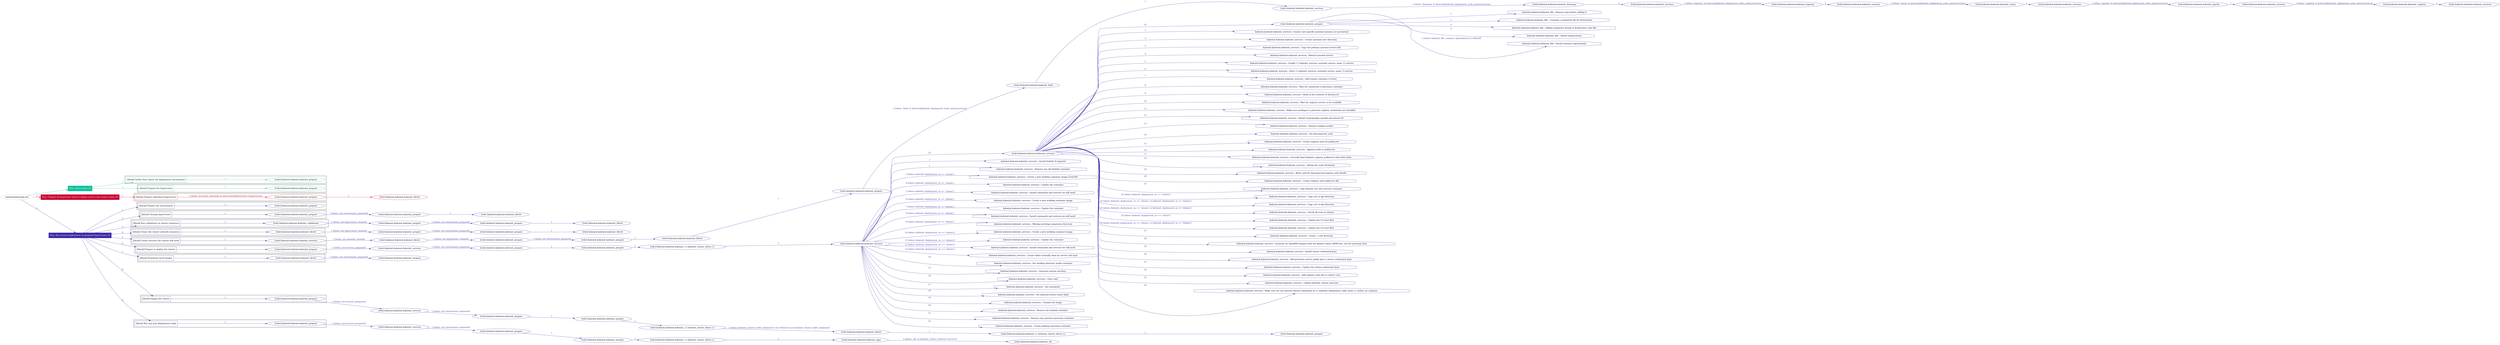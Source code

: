 digraph {
	graph [concentrate=true ordering=in rankdir=LR ratio=fill]
	edge [esep=5 sep=10]
	"kubeinit/playbook.yml" [id=root_node style=dotted]
	play_de72febd [label="Play: Initial setup (1)" color="#0ac29e" fontcolor="#ffffff" id=play_de72febd shape=box style=filled tooltip=localhost]
	"kubeinit/playbook.yml" -> play_de72febd [label="1 " color="#0ac29e" fontcolor="#0ac29e" id=edge_b450d0b8 labeltooltip="1 " tooltip="1 "]
	subgraph "kubeinit.kubeinit.kubeinit_prepare" {
		role_40687c49 [label="[role] kubeinit.kubeinit.kubeinit_prepare" color="#0ac29e" id=role_40687c49 tooltip="kubeinit.kubeinit.kubeinit_prepare"]
	}
	subgraph "kubeinit.kubeinit.kubeinit_prepare" {
		role_f8bbfce0 [label="[role] kubeinit.kubeinit.kubeinit_prepare" color="#0ac29e" id=role_f8bbfce0 tooltip="kubeinit.kubeinit.kubeinit_prepare"]
	}
	subgraph "Play: Initial setup (1)" {
		play_de72febd -> block_29f4b123 [label=1 color="#0ac29e" fontcolor="#0ac29e" id=edge_7d635a97 labeltooltip=1 tooltip=1]
		subgraph cluster_block_29f4b123 {
			block_29f4b123 [label="[block] Gather facts about the deployment environment" color="#0ac29e" id=block_29f4b123 labeltooltip="Gather facts about the deployment environment" shape=box tooltip="Gather facts about the deployment environment"]
			block_29f4b123 -> role_40687c49 [label="1 " color="#0ac29e" fontcolor="#0ac29e" id=edge_665cb45f labeltooltip="1 " tooltip="1 "]
		}
		play_de72febd -> block_020a8e58 [label=2 color="#0ac29e" fontcolor="#0ac29e" id=edge_533bcf4c labeltooltip=2 tooltip=2]
		subgraph cluster_block_020a8e58 {
			block_020a8e58 [label="[block] Prepare the hypervisors" color="#0ac29e" id=block_020a8e58 labeltooltip="Prepare the hypervisors" shape=box tooltip="Prepare the hypervisors"]
			block_020a8e58 -> role_f8bbfce0 [label="1 " color="#0ac29e" fontcolor="#0ac29e" id=edge_4afd2683 labeltooltip="1 " tooltip="1 "]
		}
	}
	play_7e2a3755 [label="Play: Prepare all hypervisor hosts to deploy service and cluster nodes (0)" color="#c90330" fontcolor="#ffffff" id=play_7e2a3755 shape=box style=filled tooltip="Play: Prepare all hypervisor hosts to deploy service and cluster nodes (0)"]
	"kubeinit/playbook.yml" -> play_7e2a3755 [label="2 " color="#c90330" fontcolor="#c90330" id=edge_70ec464f labeltooltip="2 " tooltip="2 "]
	subgraph "kubeinit.kubeinit.kubeinit_libvirt" {
		role_9fe472b7 [label="[role] kubeinit.kubeinit.kubeinit_libvirt" color="#c90330" id=role_9fe472b7 tooltip="kubeinit.kubeinit.kubeinit_libvirt"]
	}
	subgraph "kubeinit.kubeinit.kubeinit_prepare" {
		role_73016603 [label="[role] kubeinit.kubeinit.kubeinit_prepare" color="#c90330" id=role_73016603 tooltip="kubeinit.kubeinit.kubeinit_prepare"]
		role_73016603 -> role_9fe472b7 [label="1 " color="#c90330" fontcolor="#c90330" id=edge_b2f00b19 labeltooltip="1 " tooltip="1 "]
	}
	subgraph "Play: Prepare all hypervisor hosts to deploy service and cluster nodes (0)" {
		play_7e2a3755 -> block_457d5890 [label=1 color="#c90330" fontcolor="#c90330" id=edge_337c7b21 labeltooltip=1 tooltip=1]
		subgraph cluster_block_457d5890 {
			block_457d5890 [label="[block] Prepare individual hypervisors" color="#c90330" id=block_457d5890 labeltooltip="Prepare individual hypervisors" shape=box tooltip="Prepare individual hypervisors"]
			block_457d5890 -> role_73016603 [label="1 [when: inventory_hostname in hostvars['kubeinit-facts'].hypervisors]" color="#c90330" fontcolor="#c90330" id=edge_36a10360 labeltooltip="1 [when: inventory_hostname in hostvars['kubeinit-facts'].hypervisors]" tooltip="1 [when: inventory_hostname in hostvars['kubeinit-facts'].hypervisors]"]
		}
	}
	play_524d23fb [label="Play: Run cluster deployment on prepared hypervisors (1)" color="#4029a3" fontcolor="#ffffff" id=play_524d23fb shape=box style=filled tooltip=localhost]
	"kubeinit/playbook.yml" -> play_524d23fb [label="3 " color="#4029a3" fontcolor="#4029a3" id=edge_ccbe68a8 labeltooltip="3 " tooltip="3 "]
	subgraph "kubeinit.kubeinit.kubeinit_prepare" {
		role_d4109f0c [label="[role] kubeinit.kubeinit.kubeinit_prepare" color="#4029a3" id=role_d4109f0c tooltip="kubeinit.kubeinit.kubeinit_prepare"]
	}
	subgraph "kubeinit.kubeinit.kubeinit_libvirt" {
		role_6bec5458 [label="[role] kubeinit.kubeinit.kubeinit_libvirt" color="#4029a3" id=role_6bec5458 tooltip="kubeinit.kubeinit.kubeinit_libvirt"]
	}
	subgraph "kubeinit.kubeinit.kubeinit_prepare" {
		role_1b8e7c26 [label="[role] kubeinit.kubeinit.kubeinit_prepare" color="#4029a3" id=role_1b8e7c26 tooltip="kubeinit.kubeinit.kubeinit_prepare"]
		role_1b8e7c26 -> role_6bec5458 [label="1 " color="#4029a3" fontcolor="#4029a3" id=edge_b5096023 labeltooltip="1 " tooltip="1 "]
	}
	subgraph "kubeinit.kubeinit.kubeinit_prepare" {
		role_d1da0d25 [label="[role] kubeinit.kubeinit.kubeinit_prepare" color="#4029a3" id=role_d1da0d25 tooltip="kubeinit.kubeinit.kubeinit_prepare"]
		role_d1da0d25 -> role_1b8e7c26 [label="1 [when: not environment_prepared]" color="#4029a3" fontcolor="#4029a3" id=edge_d38ba89a labeltooltip="1 [when: not environment_prepared]" tooltip="1 [when: not environment_prepared]"]
	}
	subgraph "kubeinit.kubeinit.kubeinit_libvirt" {
		role_346ab189 [label="[role] kubeinit.kubeinit.kubeinit_libvirt" color="#4029a3" id=role_346ab189 tooltip="kubeinit.kubeinit.kubeinit_libvirt"]
	}
	subgraph "kubeinit.kubeinit.kubeinit_prepare" {
		role_8eb05e9c [label="[role] kubeinit.kubeinit.kubeinit_prepare" color="#4029a3" id=role_8eb05e9c tooltip="kubeinit.kubeinit.kubeinit_prepare"]
		role_8eb05e9c -> role_346ab189 [label="1 " color="#4029a3" fontcolor="#4029a3" id=edge_9d96aaeb labeltooltip="1 " tooltip="1 "]
	}
	subgraph "kubeinit.kubeinit.kubeinit_prepare" {
		role_bbc6e8c8 [label="[role] kubeinit.kubeinit.kubeinit_prepare" color="#4029a3" id=role_bbc6e8c8 tooltip="kubeinit.kubeinit.kubeinit_prepare"]
		role_bbc6e8c8 -> role_8eb05e9c [label="1 [when: not environment_prepared]" color="#4029a3" fontcolor="#4029a3" id=edge_b711084f labeltooltip="1 [when: not environment_prepared]" tooltip="1 [when: not environment_prepared]"]
	}
	subgraph "kubeinit.kubeinit.kubeinit_validations" {
		role_54417cd6 [label="[role] kubeinit.kubeinit.kubeinit_validations" color="#4029a3" id=role_54417cd6 tooltip="kubeinit.kubeinit.kubeinit_validations"]
		role_54417cd6 -> role_bbc6e8c8 [label="1 [when: not hypervisors_cleaned]" color="#4029a3" fontcolor="#4029a3" id=edge_2d0b3a18 labeltooltip="1 [when: not hypervisors_cleaned]" tooltip="1 [when: not hypervisors_cleaned]"]
	}
	subgraph "kubeinit.kubeinit.kubeinit_libvirt" {
		role_e3ecc148 [label="[role] kubeinit.kubeinit.kubeinit_libvirt" color="#4029a3" id=role_e3ecc148 tooltip="kubeinit.kubeinit.kubeinit_libvirt"]
	}
	subgraph "kubeinit.kubeinit.kubeinit_prepare" {
		role_1245ab0b [label="[role] kubeinit.kubeinit.kubeinit_prepare" color="#4029a3" id=role_1245ab0b tooltip="kubeinit.kubeinit.kubeinit_prepare"]
		role_1245ab0b -> role_e3ecc148 [label="1 " color="#4029a3" fontcolor="#4029a3" id=edge_3a790bd5 labeltooltip="1 " tooltip="1 "]
	}
	subgraph "kubeinit.kubeinit.kubeinit_prepare" {
		role_11ae4b13 [label="[role] kubeinit.kubeinit.kubeinit_prepare" color="#4029a3" id=role_11ae4b13 tooltip="kubeinit.kubeinit.kubeinit_prepare"]
		role_11ae4b13 -> role_1245ab0b [label="1 [when: not environment_prepared]" color="#4029a3" fontcolor="#4029a3" id=edge_be664a55 labeltooltip="1 [when: not environment_prepared]" tooltip="1 [when: not environment_prepared]"]
	}
	subgraph "kubeinit.kubeinit.kubeinit_libvirt" {
		role_2526f7fe [label="[role] kubeinit.kubeinit.kubeinit_libvirt" color="#4029a3" id=role_2526f7fe tooltip="kubeinit.kubeinit.kubeinit_libvirt"]
		role_2526f7fe -> role_11ae4b13 [label="1 [when: not hypervisors_cleaned]" color="#4029a3" fontcolor="#4029a3" id=edge_5cc2193a labeltooltip="1 [when: not hypervisors_cleaned]" tooltip="1 [when: not hypervisors_cleaned]"]
	}
	subgraph "kubeinit.kubeinit.kubeinit_services" {
		role_9693198c [label="[role] kubeinit.kubeinit.kubeinit_services" color="#4029a3" id=role_9693198c tooltip="kubeinit.kubeinit.kubeinit_services"]
	}
	subgraph "kubeinit.kubeinit.kubeinit_registry" {
		role_7ee14dbc [label="[role] kubeinit.kubeinit.kubeinit_registry" color="#4029a3" id=role_7ee14dbc tooltip="kubeinit.kubeinit.kubeinit_registry"]
		role_7ee14dbc -> role_9693198c [label="1 " color="#4029a3" fontcolor="#4029a3" id=edge_cbfd2c8d labeltooltip="1 " tooltip="1 "]
	}
	subgraph "kubeinit.kubeinit.kubeinit_services" {
		role_359e99d8 [label="[role] kubeinit.kubeinit.kubeinit_services" color="#4029a3" id=role_359e99d8 tooltip="kubeinit.kubeinit.kubeinit_services"]
		role_359e99d8 -> role_7ee14dbc [label="1 [when: 'registry' in hostvars[kubeinit_deployment_node_name].services]" color="#4029a3" fontcolor="#4029a3" id=edge_a7fbef09 labeltooltip="1 [when: 'registry' in hostvars[kubeinit_deployment_node_name].services]" tooltip="1 [when: 'registry' in hostvars[kubeinit_deployment_node_name].services]"]
	}
	subgraph "kubeinit.kubeinit.kubeinit_apache" {
		role_15c785d6 [label="[role] kubeinit.kubeinit.kubeinit_apache" color="#4029a3" id=role_15c785d6 tooltip="kubeinit.kubeinit.kubeinit_apache"]
		role_15c785d6 -> role_359e99d8 [label="1 " color="#4029a3" fontcolor="#4029a3" id=edge_88de5721 labeltooltip="1 " tooltip="1 "]
	}
	subgraph "kubeinit.kubeinit.kubeinit_services" {
		role_9c94c98e [label="[role] kubeinit.kubeinit.kubeinit_services" color="#4029a3" id=role_9c94c98e tooltip="kubeinit.kubeinit.kubeinit_services"]
		role_9c94c98e -> role_15c785d6 [label="1 [when: 'apache' in hostvars[kubeinit_deployment_node_name].services]" color="#4029a3" fontcolor="#4029a3" id=edge_0433d40e labeltooltip="1 [when: 'apache' in hostvars[kubeinit_deployment_node_name].services]" tooltip="1 [when: 'apache' in hostvars[kubeinit_deployment_node_name].services]"]
	}
	subgraph "kubeinit.kubeinit.kubeinit_nexus" {
		role_51ba1c46 [label="[role] kubeinit.kubeinit.kubeinit_nexus" color="#4029a3" id=role_51ba1c46 tooltip="kubeinit.kubeinit.kubeinit_nexus"]
		role_51ba1c46 -> role_9c94c98e [label="1 " color="#4029a3" fontcolor="#4029a3" id=edge_b8b98e26 labeltooltip="1 " tooltip="1 "]
	}
	subgraph "kubeinit.kubeinit.kubeinit_services" {
		role_436d4dde [label="[role] kubeinit.kubeinit.kubeinit_services" color="#4029a3" id=role_436d4dde tooltip="kubeinit.kubeinit.kubeinit_services"]
		role_436d4dde -> role_51ba1c46 [label="1 [when: 'nexus' in hostvars[kubeinit_deployment_node_name].services]" color="#4029a3" fontcolor="#4029a3" id=edge_667f1876 labeltooltip="1 [when: 'nexus' in hostvars[kubeinit_deployment_node_name].services]" tooltip="1 [when: 'nexus' in hostvars[kubeinit_deployment_node_name].services]"]
	}
	subgraph "kubeinit.kubeinit.kubeinit_haproxy" {
		role_1ef5feb4 [label="[role] kubeinit.kubeinit.kubeinit_haproxy" color="#4029a3" id=role_1ef5feb4 tooltip="kubeinit.kubeinit.kubeinit_haproxy"]
		role_1ef5feb4 -> role_436d4dde [label="1 " color="#4029a3" fontcolor="#4029a3" id=edge_10a1f8b6 labeltooltip="1 " tooltip="1 "]
	}
	subgraph "kubeinit.kubeinit.kubeinit_services" {
		role_24f13d02 [label="[role] kubeinit.kubeinit.kubeinit_services" color="#4029a3" id=role_24f13d02 tooltip="kubeinit.kubeinit.kubeinit_services"]
		role_24f13d02 -> role_1ef5feb4 [label="1 [when: 'haproxy' in hostvars[kubeinit_deployment_node_name].services]" color="#4029a3" fontcolor="#4029a3" id=edge_fdd6f3a9 labeltooltip="1 [when: 'haproxy' in hostvars[kubeinit_deployment_node_name].services]" tooltip="1 [when: 'haproxy' in hostvars[kubeinit_deployment_node_name].services]"]
	}
	subgraph "kubeinit.kubeinit.kubeinit_dnsmasq" {
		role_185cd8dd [label="[role] kubeinit.kubeinit.kubeinit_dnsmasq" color="#4029a3" id=role_185cd8dd tooltip="kubeinit.kubeinit.kubeinit_dnsmasq"]
		role_185cd8dd -> role_24f13d02 [label="1 " color="#4029a3" fontcolor="#4029a3" id=edge_2fe04206 labeltooltip="1 " tooltip="1 "]
	}
	subgraph "kubeinit.kubeinit.kubeinit_services" {
		role_dfa9bae0 [label="[role] kubeinit.kubeinit.kubeinit_services" color="#4029a3" id=role_dfa9bae0 tooltip="kubeinit.kubeinit.kubeinit_services"]
		role_dfa9bae0 -> role_185cd8dd [label="1 [when: 'dnsmasq' in hostvars[kubeinit_deployment_node_name].services]" color="#4029a3" fontcolor="#4029a3" id=edge_7a432f20 labeltooltip="1 [when: 'dnsmasq' in hostvars[kubeinit_deployment_node_name].services]" tooltip="1 [when: 'dnsmasq' in hostvars[kubeinit_deployment_node_name].services]"]
	}
	subgraph "kubeinit.kubeinit.kubeinit_bind" {
		role_b778bad2 [label="[role] kubeinit.kubeinit.kubeinit_bind" color="#4029a3" id=role_b778bad2 tooltip="kubeinit.kubeinit.kubeinit_bind"]
		role_b778bad2 -> role_dfa9bae0 [label="1 " color="#4029a3" fontcolor="#4029a3" id=edge_eecd0a34 labeltooltip="1 " tooltip="1 "]
	}
	subgraph "kubeinit.kubeinit.kubeinit_prepare" {
		role_bacca374 [label="[role] kubeinit.kubeinit.kubeinit_prepare" color="#4029a3" id=role_bacca374 tooltip="kubeinit.kubeinit.kubeinit_prepare"]
		role_bacca374 -> role_b778bad2 [label="1 [when: 'bind' in hostvars[kubeinit_deployment_node_name].services]" color="#4029a3" fontcolor="#4029a3" id=edge_1d18af43 labeltooltip="1 [when: 'bind' in hostvars[kubeinit_deployment_node_name].services]" tooltip="1 [when: 'bind' in hostvars[kubeinit_deployment_node_name].services]"]
	}
	subgraph "kubeinit.kubeinit.kubeinit_libvirt" {
		role_c3f033fc [label="[role] kubeinit.kubeinit.kubeinit_libvirt" color="#4029a3" id=role_c3f033fc tooltip="kubeinit.kubeinit.kubeinit_libvirt"]
		role_c3f033fc -> role_bacca374 [label="1 " color="#4029a3" fontcolor="#4029a3" id=edge_5e7c4006 labeltooltip="1 " tooltip="1 "]
	}
	subgraph "kubeinit.kubeinit.kubeinit_prepare" {
		role_526b8f6c [label="[role] kubeinit.kubeinit.kubeinit_prepare" color="#4029a3" id=role_526b8f6c tooltip="kubeinit.kubeinit.kubeinit_prepare"]
		role_526b8f6c -> role_c3f033fc [label="1 " color="#4029a3" fontcolor="#4029a3" id=edge_f08d27bb labeltooltip="1 " tooltip="1 "]
	}
	subgraph "kubeinit.kubeinit.kubeinit_prepare" {
		role_ded7b700 [label="[role] kubeinit.kubeinit.kubeinit_prepare" color="#4029a3" id=role_ded7b700 tooltip="kubeinit.kubeinit.kubeinit_prepare"]
		role_ded7b700 -> role_526b8f6c [label="1 [when: not environment_prepared]" color="#4029a3" fontcolor="#4029a3" id=edge_21553d02 labeltooltip="1 [when: not environment_prepared]" tooltip="1 [when: not environment_prepared]"]
	}
	subgraph "kubeinit.kubeinit.kubeinit_libvirt" {
		role_4a131cdc [label="[role] kubeinit.kubeinit.kubeinit_libvirt" color="#4029a3" id=role_4a131cdc tooltip="kubeinit.kubeinit.kubeinit_libvirt"]
		role_4a131cdc -> role_ded7b700 [label="1 [when: not hypervisors_cleaned]" color="#4029a3" fontcolor="#4029a3" id=edge_8650b892 labeltooltip="1 [when: not hypervisors_cleaned]" tooltip="1 [when: not hypervisors_cleaned]"]
	}
	subgraph "kubeinit.kubeinit.kubeinit_services" {
		role_84b37184 [label="[role] kubeinit.kubeinit.kubeinit_services" color="#4029a3" id=role_84b37184 tooltip="kubeinit.kubeinit.kubeinit_services"]
		role_84b37184 -> role_4a131cdc [label="1 [when: not network_created]" color="#4029a3" fontcolor="#4029a3" id=edge_559f0e0b labeltooltip="1 [when: not network_created]" tooltip="1 [when: not network_created]"]
	}
	subgraph "kubeinit.kubeinit.kubeinit_prepare" {
		role_17392a69 [label="[role] kubeinit.kubeinit.kubeinit_prepare" color="#4029a3" id=role_17392a69 tooltip="kubeinit.kubeinit.kubeinit_prepare"]
		task_aeb474bb [label="kubeinit.kubeinit.kubeinit_k8s : Remove repo before adding it" color="#4029a3" id=task_aeb474bb shape=octagon tooltip="kubeinit.kubeinit.kubeinit_k8s : Remove repo before adding it"]
		role_17392a69 -> task_aeb474bb [label="1 " color="#4029a3" fontcolor="#4029a3" id=edge_5b27d289 labeltooltip="1 " tooltip="1 "]
		task_2f0a7588 [label="kubeinit.kubeinit.kubeinit_k8s : Creating a repository file for Kubernetes" color="#4029a3" id=task_2f0a7588 shape=octagon tooltip="kubeinit.kubeinit.kubeinit_k8s : Creating a repository file for Kubernetes"]
		role_17392a69 -> task_2f0a7588 [label="2 " color="#4029a3" fontcolor="#4029a3" id=edge_fd052c8e labeltooltip="2 " tooltip="2 "]
		task_7f324950 [label="kubeinit.kubeinit.kubeinit_k8s : Adding repository details in Kubernetes repo file." color="#4029a3" id=task_7f324950 shape=octagon tooltip="kubeinit.kubeinit.kubeinit_k8s : Adding repository details in Kubernetes repo file."]
		role_17392a69 -> task_7f324950 [label="3 " color="#4029a3" fontcolor="#4029a3" id=edge_a144c5f2 labeltooltip="3 " tooltip="3 "]
		task_9f2d7dfd [label="kubeinit.kubeinit.kubeinit_k8s : Install requirements" color="#4029a3" id=task_9f2d7dfd shape=octagon tooltip="kubeinit.kubeinit.kubeinit_k8s : Install requirements"]
		role_17392a69 -> task_9f2d7dfd [label="4 " color="#4029a3" fontcolor="#4029a3" id=edge_bdbdbd9e labeltooltip="4 " tooltip="4 "]
		task_0783b291 [label="kubeinit.kubeinit.kubeinit_k8s : Install common requirements" color="#4029a3" id=task_0783b291 shape=octagon tooltip="kubeinit.kubeinit.kubeinit_k8s : Install common requirements"]
		role_17392a69 -> task_0783b291 [label="5 [when: kubeinit_k8s_common_dependencies is defined]" color="#4029a3" fontcolor="#4029a3" id=edge_25908119 labeltooltip="5 [when: kubeinit_k8s_common_dependencies is defined]" tooltip="5 [when: kubeinit_k8s_common_dependencies is defined]"]
	}
	subgraph "kubeinit.kubeinit.kubeinit_services" {
		role_1122d5da [label="[role] kubeinit.kubeinit.kubeinit_services" color="#4029a3" id=role_1122d5da tooltip="kubeinit.kubeinit.kubeinit_services"]
		task_4cd24c81 [label="kubeinit.kubeinit.kubeinit_services : Ensure user specific systemd instance are persistent" color="#4029a3" id=task_4cd24c81 shape=octagon tooltip="kubeinit.kubeinit.kubeinit_services : Ensure user specific systemd instance are persistent"]
		role_1122d5da -> task_4cd24c81 [label="1 " color="#4029a3" fontcolor="#4029a3" id=edge_fae1c086 labeltooltip="1 " tooltip="1 "]
		task_b7b1f9c7 [label="kubeinit.kubeinit.kubeinit_services : Create systemd user directory" color="#4029a3" id=task_b7b1f9c7 shape=octagon tooltip="kubeinit.kubeinit.kubeinit_services : Create systemd user directory"]
		role_1122d5da -> task_b7b1f9c7 [label="2 " color="#4029a3" fontcolor="#4029a3" id=edge_874ebc21 labeltooltip="2 " tooltip="2 "]
		task_1d9dfbd0 [label="kubeinit.kubeinit.kubeinit_services : Copy the podman systemd service file" color="#4029a3" id=task_1d9dfbd0 shape=octagon tooltip="kubeinit.kubeinit.kubeinit_services : Copy the podman systemd service file"]
		role_1122d5da -> task_1d9dfbd0 [label="3 " color="#4029a3" fontcolor="#4029a3" id=edge_15c9e469 labeltooltip="3 " tooltip="3 "]
		task_d8ab2d28 [label="kubeinit.kubeinit.kubeinit_services : Reload systemd service" color="#4029a3" id=task_d8ab2d28 shape=octagon tooltip="kubeinit.kubeinit.kubeinit_services : Reload systemd service"]
		role_1122d5da -> task_d8ab2d28 [label="4 " color="#4029a3" fontcolor="#4029a3" id=edge_0a4e0e5b labeltooltip="4 " tooltip="4 "]
		task_30857597 [label="kubeinit.kubeinit.kubeinit_services : Enable {{ kubeinit_services_systemd_service_name }}.service" color="#4029a3" id=task_30857597 shape=octagon tooltip="kubeinit.kubeinit.kubeinit_services : Enable {{ kubeinit_services_systemd_service_name }}.service"]
		role_1122d5da -> task_30857597 [label="5 " color="#4029a3" fontcolor="#4029a3" id=edge_cb3654a9 labeltooltip="5 " tooltip="5 "]
		task_9263583d [label="kubeinit.kubeinit.kubeinit_services : Start {{ kubeinit_services_systemd_service_name }}.service" color="#4029a3" id=task_9263583d shape=octagon tooltip="kubeinit.kubeinit.kubeinit_services : Start {{ kubeinit_services_systemd_service_name }}.service"]
		role_1122d5da -> task_9263583d [label="6 " color="#4029a3" fontcolor="#4029a3" id=edge_9bef2b10 labeltooltip="6 " tooltip="6 "]
		task_344a4776 [label="kubeinit.kubeinit.kubeinit_services : Add remote container to hosts" color="#4029a3" id=task_344a4776 shape=octagon tooltip="kubeinit.kubeinit.kubeinit_services : Add remote container to hosts"]
		role_1122d5da -> task_344a4776 [label="7 " color="#4029a3" fontcolor="#4029a3" id=edge_3a67e8aa labeltooltip="7 " tooltip="7 "]
		task_4cb238cf [label="kubeinit.kubeinit.kubeinit_services : Wait for connection to provision container" color="#4029a3" id=task_4cb238cf shape=octagon tooltip="kubeinit.kubeinit.kubeinit_services : Wait for connection to provision container"]
		role_1122d5da -> task_4cb238cf [label="8 " color="#4029a3" fontcolor="#4029a3" id=edge_ac38ea7c labeltooltip="8 " tooltip="8 "]
		task_ce193697 [label="kubeinit.kubeinit.kubeinit_services : Read in the contents of domain.crt" color="#4029a3" id=task_ce193697 shape=octagon tooltip="kubeinit.kubeinit.kubeinit_services : Read in the contents of domain.crt"]
		role_1122d5da -> task_ce193697 [label="9 " color="#4029a3" fontcolor="#4029a3" id=edge_f8cdf936 labeltooltip="9 " tooltip="9 "]
		task_ae61b1f7 [label="kubeinit.kubeinit.kubeinit_services : Wait for registry service to be available" color="#4029a3" id=task_ae61b1f7 shape=octagon tooltip="kubeinit.kubeinit.kubeinit_services : Wait for registry service to be available"]
		role_1122d5da -> task_ae61b1f7 [label="10 " color="#4029a3" fontcolor="#4029a3" id=edge_00fb0256 labeltooltip="10 " tooltip="10 "]
		task_12b71c56 [label="kubeinit.kubeinit.kubeinit_services : Make sure packages to generate registry credentials are installed" color="#4029a3" id=task_12b71c56 shape=octagon tooltip="kubeinit.kubeinit.kubeinit_services : Make sure packages to generate registry credentials are installed"]
		role_1122d5da -> task_12b71c56 [label="11 " color="#4029a3" fontcolor="#4029a3" id=edge_7094000b labeltooltip="11 " tooltip="11 "]
		task_6b732c92 [label="kubeinit.kubeinit.kubeinit_services : Install cryptography, passlib and nexus3-cli" color="#4029a3" id=task_6b732c92 shape=octagon tooltip="kubeinit.kubeinit.kubeinit_services : Install cryptography, passlib and nexus3-cli"]
		role_1122d5da -> task_6b732c92 [label="12 " color="#4029a3" fontcolor="#4029a3" id=edge_85d1fa61 labeltooltip="12 " tooltip="12 "]
		task_689ca1d9 [label="kubeinit.kubeinit.kubeinit_services : Remove nologin marker" color="#4029a3" id=task_689ca1d9 shape=octagon tooltip="kubeinit.kubeinit.kubeinit_services : Remove nologin marker"]
		role_1122d5da -> task_689ca1d9 [label="13 " color="#4029a3" fontcolor="#4029a3" id=edge_9d7d4167 labeltooltip="13 " tooltip="13 "]
		task_c96ab3d0 [label="kubeinit.kubeinit.kubeinit_services : Set disconnected_auth" color="#4029a3" id=task_c96ab3d0 shape=octagon tooltip="kubeinit.kubeinit.kubeinit_services : Set disconnected_auth"]
		role_1122d5da -> task_c96ab3d0 [label="14 " color="#4029a3" fontcolor="#4029a3" id=edge_0e641a46 labeltooltip="14 " tooltip="14 "]
		task_29c72fd8 [label="kubeinit.kubeinit.kubeinit_services : Create registry auth for pullsecret" color="#4029a3" id=task_29c72fd8 shape=octagon tooltip="kubeinit.kubeinit.kubeinit_services : Create registry auth for pullsecret"]
		role_1122d5da -> task_29c72fd8 [label="15 " color="#4029a3" fontcolor="#4029a3" id=edge_16ba8de6 labeltooltip="15 " tooltip="15 "]
		task_a1a827a9 [label="kubeinit.kubeinit.kubeinit_services : Append auths to pullsecret" color="#4029a3" id=task_a1a827a9 shape=octagon tooltip="kubeinit.kubeinit.kubeinit_services : Append auths to pullsecret"]
		role_1122d5da -> task_a1a827a9 [label="16 " color="#4029a3" fontcolor="#4029a3" id=edge_6edeba9d labeltooltip="16 " tooltip="16 "]
		task_3930af84 [label="kubeinit.kubeinit.kubeinit_services : Override final kubeinit_registry_pullsecret with both auths" color="#4029a3" id=task_3930af84 shape=octagon tooltip="kubeinit.kubeinit.kubeinit_services : Override final kubeinit_registry_pullsecret with both auths"]
		role_1122d5da -> task_3930af84 [label="17 " color="#4029a3" fontcolor="#4029a3" id=edge_f19d61ea labeltooltip="17 " tooltip="17 "]
		task_65fe168c [label="kubeinit.kubeinit.kubeinit_services : Debug the creds dictionary" color="#4029a3" id=task_65fe168c shape=octagon tooltip="kubeinit.kubeinit.kubeinit_services : Debug the creds dictionary"]
		role_1122d5da -> task_65fe168c [label="18 " color="#4029a3" fontcolor="#4029a3" id=edge_63b3aaf4 labeltooltip="18 " tooltip="18 "]
		task_11120ab8 [label="kubeinit.kubeinit.kubeinit_services : Write auth for disconnected registry auth details" color="#4029a3" id=task_11120ab8 shape=octagon tooltip="kubeinit.kubeinit.kubeinit_services : Write auth for disconnected registry auth details"]
		role_1122d5da -> task_11120ab8 [label="19 " color="#4029a3" fontcolor="#4029a3" id=edge_1ea8212c labeltooltip="19 " tooltip="19 "]
		task_f69f0c5e [label="kubeinit.kubeinit.kubeinit_services : Create registry auth pullsecret file" color="#4029a3" id=task_f69f0c5e shape=octagon tooltip="kubeinit.kubeinit.kubeinit_services : Create registry auth pullsecret file"]
		role_1122d5da -> task_f69f0c5e [label="20 " color="#4029a3" fontcolor="#4029a3" id=edge_24509628 labeltooltip="20 " tooltip="20 "]
		task_c51f42e8 [label="kubeinit.kubeinit.kubeinit_services : Copy domain cert into services container" color="#4029a3" id=task_c51f42e8 shape=octagon tooltip="kubeinit.kubeinit.kubeinit_services : Copy domain cert into services container"]
		role_1122d5da -> task_c51f42e8 [label="21 " color="#4029a3" fontcolor="#4029a3" id=edge_7a9ad0c8 labeltooltip="21 " tooltip="21 "]
		task_a1a15af5 [label="kubeinit.kubeinit.kubeinit_services : Copy cert to pki directory" color="#4029a3" id=task_a1a15af5 shape=octagon tooltip="kubeinit.kubeinit.kubeinit_services : Copy cert to pki directory"]
		role_1122d5da -> task_a1a15af5 [label="22 [when: kubeinit_deployment_os == 'centos']" color="#4029a3" fontcolor="#4029a3" id=edge_f7104a4a labeltooltip="22 [when: kubeinit_deployment_os == 'centos']" tooltip="22 [when: kubeinit_deployment_os == 'centos']"]
		task_7fdae719 [label="kubeinit.kubeinit.kubeinit_services : Copy cert to pki directory" color="#4029a3" id=task_7fdae719 shape=octagon tooltip="kubeinit.kubeinit.kubeinit_services : Copy cert to pki directory"]
		role_1122d5da -> task_7fdae719 [label="23 [when: kubeinit_deployment_os == 'ubuntu' or kubeinit_deployment_os == 'debian']" color="#4029a3" fontcolor="#4029a3" id=edge_a56108fb labeltooltip="23 [when: kubeinit_deployment_os == 'ubuntu' or kubeinit_deployment_os == 'debian']" tooltip="23 [when: kubeinit_deployment_os == 'ubuntu' or kubeinit_deployment_os == 'debian']"]
		task_beb793eb [label="kubeinit.kubeinit.kubeinit_services : Install all certs in ubuntu" color="#4029a3" id=task_beb793eb shape=octagon tooltip="kubeinit.kubeinit.kubeinit_services : Install all certs in ubuntu"]
		role_1122d5da -> task_beb793eb [label="24 [when: kubeinit_deployment_os == 'ubuntu' or kubeinit_deployment_os == 'debian']" color="#4029a3" fontcolor="#4029a3" id=edge_bc27c53e labeltooltip="24 [when: kubeinit_deployment_os == 'ubuntu' or kubeinit_deployment_os == 'debian']" tooltip="24 [when: kubeinit_deployment_os == 'ubuntu' or kubeinit_deployment_os == 'debian']"]
		task_c447f411 [label="kubeinit.kubeinit.kubeinit_services : Update the CA trust files" color="#4029a3" id=task_c447f411 shape=octagon tooltip="kubeinit.kubeinit.kubeinit_services : Update the CA trust files"]
		role_1122d5da -> task_c447f411 [label="25 [when: kubeinit_deployment_os == 'centos']" color="#4029a3" fontcolor="#4029a3" id=edge_4109b548 labeltooltip="25 [when: kubeinit_deployment_os == 'centos']" tooltip="25 [when: kubeinit_deployment_os == 'centos']"]
		task_26b02c8b [label="kubeinit.kubeinit.kubeinit_services : Update the CA trust files" color="#4029a3" id=task_26b02c8b shape=octagon tooltip="kubeinit.kubeinit.kubeinit_services : Update the CA trust files"]
		role_1122d5da -> task_26b02c8b [label="26 [when: kubeinit_deployment_os == 'ubuntu' or kubeinit_deployment_os == 'debian']" color="#4029a3" fontcolor="#4029a3" id=edge_18a9d0eb labeltooltip="26 [when: kubeinit_deployment_os == 'ubuntu' or kubeinit_deployment_os == 'debian']" tooltip="26 [when: kubeinit_deployment_os == 'ubuntu' or kubeinit_deployment_os == 'debian']"]
		task_5983499f [label="kubeinit.kubeinit.kubeinit_services : Create ~/.ssh directory" color="#4029a3" id=task_5983499f shape=octagon tooltip="kubeinit.kubeinit.kubeinit_services : Create ~/.ssh directory"]
		role_1122d5da -> task_5983499f [label="27 " color="#4029a3" fontcolor="#4029a3" id=edge_4278c037 labeltooltip="27 " tooltip="27 "]
		task_109dbc42 [label="kubeinit.kubeinit.kubeinit_services : Generate an OpenSSH keypair with the default values (4096 bits, rsa) for provision host" color="#4029a3" id=task_109dbc42 shape=octagon tooltip="kubeinit.kubeinit.kubeinit_services : Generate an OpenSSH keypair with the default values (4096 bits, rsa) for provision host"]
		role_1122d5da -> task_109dbc42 [label="28 " color="#4029a3" fontcolor="#4029a3" id=edge_4c3c4249 labeltooltip="28 " tooltip="28 "]
		task_802b1c61 [label="kubeinit.kubeinit.kubeinit_services : Install cluster authorized keys" color="#4029a3" id=task_802b1c61 shape=octagon tooltip="kubeinit.kubeinit.kubeinit_services : Install cluster authorized keys"]
		role_1122d5da -> task_802b1c61 [label="29 " color="#4029a3" fontcolor="#4029a3" id=edge_89687d9d labeltooltip="29 " tooltip="29 "]
		task_b842bb50 [label="kubeinit.kubeinit.kubeinit_services : Add provision service public key to cluster authorized_keys" color="#4029a3" id=task_b842bb50 shape=octagon tooltip="kubeinit.kubeinit.kubeinit_services : Add provision service public key to cluster authorized_keys"]
		role_1122d5da -> task_b842bb50 [label="30 " color="#4029a3" fontcolor="#4029a3" id=edge_5d591216 labeltooltip="30 " tooltip="30 "]
		task_f5d5fe90 [label="kubeinit.kubeinit.kubeinit_services : Update the cluster authorized_keys" color="#4029a3" id=task_f5d5fe90 shape=octagon tooltip="kubeinit.kubeinit.kubeinit_services : Update the cluster authorized_keys"]
		role_1122d5da -> task_f5d5fe90 [label="31 " color="#4029a3" fontcolor="#4029a3" id=edge_3393f202 labeltooltip="31 " tooltip="31 "]
		task_4c3f22bf [label="kubeinit.kubeinit.kubeinit_services : Add registry auth info to cluster vars" color="#4029a3" id=task_4c3f22bf shape=octagon tooltip="kubeinit.kubeinit.kubeinit_services : Add registry auth info to cluster vars"]
		role_1122d5da -> task_4c3f22bf [label="32 " color="#4029a3" fontcolor="#4029a3" id=edge_0825a76f labeltooltip="32 " tooltip="32 "]
		task_15d4880e [label="kubeinit.kubeinit.kubeinit_services : Update kubeinit_cluster_hostvars" color="#4029a3" id=task_15d4880e shape=octagon tooltip="kubeinit.kubeinit.kubeinit_services : Update kubeinit_cluster_hostvars"]
		role_1122d5da -> task_15d4880e [label="33 " color="#4029a3" fontcolor="#4029a3" id=edge_fef9cd79 labeltooltip="33 " tooltip="33 "]
		task_1e518159 [label="kubeinit.kubeinit.kubeinit_services : Make sure we can execute remote commands on {{ kubeinit_deployment_node_name }} before we continue" color="#4029a3" id=task_1e518159 shape=octagon tooltip="kubeinit.kubeinit.kubeinit_services : Make sure we can execute remote commands on {{ kubeinit_deployment_node_name }} before we continue"]
		role_1122d5da -> task_1e518159 [label="34 " color="#4029a3" fontcolor="#4029a3" id=edge_64f21f6e labeltooltip="34 " tooltip="34 "]
		role_1122d5da -> role_17392a69 [label="35 " color="#4029a3" fontcolor="#4029a3" id=edge_e09a4b16 labeltooltip="35 " tooltip="35 "]
	}
	subgraph "kubeinit.kubeinit.kubeinit_services" {
		role_6989628a [label="[role] kubeinit.kubeinit.kubeinit_services" color="#4029a3" id=role_6989628a tooltip="kubeinit.kubeinit.kubeinit_services"]
		task_822d62c8 [label="kubeinit.kubeinit.kubeinit_services : Install buildah if required" color="#4029a3" id=task_822d62c8 shape=octagon tooltip="kubeinit.kubeinit.kubeinit_services : Install buildah if required"]
		role_6989628a -> task_822d62c8 [label="1 " color="#4029a3" fontcolor="#4029a3" id=edge_d86177ce labeltooltip="1 " tooltip="1 "]
		task_f06b5f8a [label="kubeinit.kubeinit.kubeinit_services : Remove any old buildah container" color="#4029a3" id=task_f06b5f8a shape=octagon tooltip="kubeinit.kubeinit.kubeinit_services : Remove any old buildah container"]
		role_6989628a -> task_f06b5f8a [label="2 " color="#4029a3" fontcolor="#4029a3" id=edge_00f1bf46 labeltooltip="2 " tooltip="2 "]
		task_53275f0f [label="kubeinit.kubeinit.kubeinit_services : Create a new working container image (CentOS)" color="#4029a3" id=task_53275f0f shape=octagon tooltip="kubeinit.kubeinit.kubeinit_services : Create a new working container image (CentOS)"]
		role_6989628a -> task_53275f0f [label="3 [when: kubeinit_deployment_os == 'centos']" color="#4029a3" fontcolor="#4029a3" id=edge_00712143 labeltooltip="3 [when: kubeinit_deployment_os == 'centos']" tooltip="3 [when: kubeinit_deployment_os == 'centos']"]
		task_9d267635 [label="kubeinit.kubeinit.kubeinit_services : Update the container" color="#4029a3" id=task_9d267635 shape=octagon tooltip="kubeinit.kubeinit.kubeinit_services : Update the container"]
		role_6989628a -> task_9d267635 [label="4 [when: kubeinit_deployment_os == 'centos']" color="#4029a3" fontcolor="#4029a3" id=edge_ac1d46ef labeltooltip="4 [when: kubeinit_deployment_os == 'centos']" tooltip="4 [when: kubeinit_deployment_os == 'centos']"]
		task_6d246c5b [label="kubeinit.kubeinit.kubeinit_services : Install commands and services we will need" color="#4029a3" id=task_6d246c5b shape=octagon tooltip="kubeinit.kubeinit.kubeinit_services : Install commands and services we will need"]
		role_6989628a -> task_6d246c5b [label="5 [when: kubeinit_deployment_os == 'centos']" color="#4029a3" fontcolor="#4029a3" id=edge_2773860c labeltooltip="5 [when: kubeinit_deployment_os == 'centos']" tooltip="5 [when: kubeinit_deployment_os == 'centos']"]
		task_0c0285de [label="kubeinit.kubeinit.kubeinit_services : Create a new working container image" color="#4029a3" id=task_0c0285de shape=octagon tooltip="kubeinit.kubeinit.kubeinit_services : Create a new working container image"]
		role_6989628a -> task_0c0285de [label="6 [when: kubeinit_deployment_os == 'debian']" color="#4029a3" fontcolor="#4029a3" id=edge_194d2406 labeltooltip="6 [when: kubeinit_deployment_os == 'debian']" tooltip="6 [when: kubeinit_deployment_os == 'debian']"]
		task_a9421b3d [label="kubeinit.kubeinit.kubeinit_services : Update the container" color="#4029a3" id=task_a9421b3d shape=octagon tooltip="kubeinit.kubeinit.kubeinit_services : Update the container"]
		role_6989628a -> task_a9421b3d [label="7 [when: kubeinit_deployment_os == 'debian']" color="#4029a3" fontcolor="#4029a3" id=edge_b92154c8 labeltooltip="7 [when: kubeinit_deployment_os == 'debian']" tooltip="7 [when: kubeinit_deployment_os == 'debian']"]
		task_e2259830 [label="kubeinit.kubeinit.kubeinit_services : Install commands and services we will need" color="#4029a3" id=task_e2259830 shape=octagon tooltip="kubeinit.kubeinit.kubeinit_services : Install commands and services we will need"]
		role_6989628a -> task_e2259830 [label="8 [when: kubeinit_deployment_os == 'debian']" color="#4029a3" fontcolor="#4029a3" id=edge_484beba8 labeltooltip="8 [when: kubeinit_deployment_os == 'debian']" tooltip="8 [when: kubeinit_deployment_os == 'debian']"]
		task_542ecc59 [label="kubeinit.kubeinit.kubeinit_services : Missing privilege separation directory" color="#4029a3" id=task_542ecc59 shape=octagon tooltip="kubeinit.kubeinit.kubeinit_services : Missing privilege separation directory"]
		role_6989628a -> task_542ecc59 [label="9 [when: kubeinit_deployment_os == 'debian']" color="#4029a3" fontcolor="#4029a3" id=edge_11d65b2f labeltooltip="9 [when: kubeinit_deployment_os == 'debian']" tooltip="9 [when: kubeinit_deployment_os == 'debian']"]
		task_9384d32d [label="kubeinit.kubeinit.kubeinit_services : Create a new working container image" color="#4029a3" id=task_9384d32d shape=octagon tooltip="kubeinit.kubeinit.kubeinit_services : Create a new working container image"]
		role_6989628a -> task_9384d32d [label="10 [when: kubeinit_deployment_os == 'ubuntu']" color="#4029a3" fontcolor="#4029a3" id=edge_0193fda5 labeltooltip="10 [when: kubeinit_deployment_os == 'ubuntu']" tooltip="10 [when: kubeinit_deployment_os == 'ubuntu']"]
		task_44c17d69 [label="kubeinit.kubeinit.kubeinit_services : Update the container" color="#4029a3" id=task_44c17d69 shape=octagon tooltip="kubeinit.kubeinit.kubeinit_services : Update the container"]
		role_6989628a -> task_44c17d69 [label="11 [when: kubeinit_deployment_os == 'ubuntu']" color="#4029a3" fontcolor="#4029a3" id=edge_80bdc9f5 labeltooltip="11 [when: kubeinit_deployment_os == 'ubuntu']" tooltip="11 [when: kubeinit_deployment_os == 'ubuntu']"]
		task_4e07c576 [label="kubeinit.kubeinit.kubeinit_services : Install commands and services we will need" color="#4029a3" id=task_4e07c576 shape=octagon tooltip="kubeinit.kubeinit.kubeinit_services : Install commands and services we will need"]
		role_6989628a -> task_4e07c576 [label="12 [when: kubeinit_deployment_os == 'ubuntu']" color="#4029a3" fontcolor="#4029a3" id=edge_52e50fc6 labeltooltip="12 [when: kubeinit_deployment_os == 'ubuntu']" tooltip="12 [when: kubeinit_deployment_os == 'ubuntu']"]
		task_e71ad42d [label="kubeinit.kubeinit.kubeinit_services : Create folder normally done by service ssh start" color="#4029a3" id=task_e71ad42d shape=octagon tooltip="kubeinit.kubeinit.kubeinit_services : Create folder normally done by service ssh start"]
		role_6989628a -> task_e71ad42d [label="13 [when: kubeinit_deployment_os == 'ubuntu']" color="#4029a3" fontcolor="#4029a3" id=edge_412da202 labeltooltip="13 [when: kubeinit_deployment_os == 'ubuntu']" tooltip="13 [when: kubeinit_deployment_os == 'ubuntu']"]
		task_fd797947 [label="kubeinit.kubeinit.kubeinit_services : Set working directory inside container" color="#4029a3" id=task_fd797947 shape=octagon tooltip="kubeinit.kubeinit.kubeinit_services : Set working directory inside container"]
		role_6989628a -> task_fd797947 [label="14 " color="#4029a3" fontcolor="#4029a3" id=edge_3e131b76 labeltooltip="14 " tooltip="14 "]
		task_a79a640e [label="kubeinit.kubeinit.kubeinit_services : Generate system ssh keys" color="#4029a3" id=task_a79a640e shape=octagon tooltip="kubeinit.kubeinit.kubeinit_services : Generate system ssh keys"]
		role_6989628a -> task_a79a640e [label="15 " color="#4029a3" fontcolor="#4029a3" id=edge_935b53ad labeltooltip="15 " tooltip="15 "]
		task_e7b2b1bb [label="kubeinit.kubeinit.kubeinit_services : Clear cmd" color="#4029a3" id=task_e7b2b1bb shape=octagon tooltip="kubeinit.kubeinit.kubeinit_services : Clear cmd"]
		role_6989628a -> task_e7b2b1bb [label="16 " color="#4029a3" fontcolor="#4029a3" id=edge_db188723 labeltooltip="16 " tooltip="16 "]
		task_4b25e5e3 [label="kubeinit.kubeinit.kubeinit_services : Set entrypoint" color="#4029a3" id=task_4b25e5e3 shape=octagon tooltip="kubeinit.kubeinit.kubeinit_services : Set entrypoint"]
		role_6989628a -> task_4b25e5e3 [label="17 " color="#4029a3" fontcolor="#4029a3" id=edge_0b82c889 labeltooltip="17 " tooltip="17 "]
		task_6b72fd0b [label="kubeinit.kubeinit.kubeinit_services : Set kubeinit-cluster-name label" color="#4029a3" id=task_6b72fd0b shape=octagon tooltip="kubeinit.kubeinit.kubeinit_services : Set kubeinit-cluster-name label"]
		role_6989628a -> task_6b72fd0b [label="18 " color="#4029a3" fontcolor="#4029a3" id=edge_bb4eb13c labeltooltip="18 " tooltip="18 "]
		task_5506da1c [label="kubeinit.kubeinit.kubeinit_services : Commit the image" color="#4029a3" id=task_5506da1c shape=octagon tooltip="kubeinit.kubeinit.kubeinit_services : Commit the image"]
		role_6989628a -> task_5506da1c [label="19 " color="#4029a3" fontcolor="#4029a3" id=edge_3fa2fe2c labeltooltip="19 " tooltip="19 "]
		task_1f862d16 [label="kubeinit.kubeinit.kubeinit_services : Remove the buildah container" color="#4029a3" id=task_1f862d16 shape=octagon tooltip="kubeinit.kubeinit.kubeinit_services : Remove the buildah container"]
		role_6989628a -> task_1f862d16 [label="20 " color="#4029a3" fontcolor="#4029a3" id=edge_f6b553ea labeltooltip="20 " tooltip="20 "]
		task_5da863d6 [label="kubeinit.kubeinit.kubeinit_services : Remove any previous provision container" color="#4029a3" id=task_5da863d6 shape=octagon tooltip="kubeinit.kubeinit.kubeinit_services : Remove any previous provision container"]
		role_6989628a -> task_5da863d6 [label="21 " color="#4029a3" fontcolor="#4029a3" id=edge_e1d1fbe5 labeltooltip="21 " tooltip="21 "]
		task_13612e84 [label="kubeinit.kubeinit.kubeinit_services : Create podman provision container" color="#4029a3" id=task_13612e84 shape=octagon tooltip="kubeinit.kubeinit.kubeinit_services : Create podman provision container"]
		role_6989628a -> task_13612e84 [label="22 " color="#4029a3" fontcolor="#4029a3" id=edge_21bfcc1b labeltooltip="22 " tooltip="22 "]
		role_6989628a -> role_1122d5da [label="23 " color="#4029a3" fontcolor="#4029a3" id=edge_d6c7e67f labeltooltip="23 " tooltip="23 "]
	}
	subgraph "kubeinit.kubeinit.kubeinit_{{ kubeinit_cluster_distro }}" {
		role_55b92414 [label="[role] kubeinit.kubeinit.kubeinit_{{ kubeinit_cluster_distro }}" color="#4029a3" id=role_55b92414 tooltip="kubeinit.kubeinit.kubeinit_{{ kubeinit_cluster_distro }}"]
		role_55b92414 -> role_6989628a [label="1 " color="#4029a3" fontcolor="#4029a3" id=edge_a7ca80a9 labeltooltip="1 " tooltip="1 "]
	}
	subgraph "kubeinit.kubeinit.kubeinit_prepare" {
		role_02e4a3ed [label="[role] kubeinit.kubeinit.kubeinit_prepare" color="#4029a3" id=role_02e4a3ed tooltip="kubeinit.kubeinit.kubeinit_prepare"]
		role_02e4a3ed -> role_55b92414 [label="1 " color="#4029a3" fontcolor="#4029a3" id=edge_c17f1d16 labeltooltip="1 " tooltip="1 "]
	}
	subgraph "kubeinit.kubeinit.kubeinit_prepare" {
		role_14db8345 [label="[role] kubeinit.kubeinit.kubeinit_prepare" color="#4029a3" id=role_14db8345 tooltip="kubeinit.kubeinit.kubeinit_prepare"]
		role_14db8345 -> role_02e4a3ed [label="1 " color="#4029a3" fontcolor="#4029a3" id=edge_98b9dbbc labeltooltip="1 " tooltip="1 "]
	}
	subgraph "kubeinit.kubeinit.kubeinit_services" {
		role_f8e1c62f [label="[role] kubeinit.kubeinit.kubeinit_services" color="#4029a3" id=role_f8e1c62f tooltip="kubeinit.kubeinit.kubeinit_services"]
		role_f8e1c62f -> role_14db8345 [label="1 [when: not environment_prepared]" color="#4029a3" fontcolor="#4029a3" id=edge_404f7d0a labeltooltip="1 [when: not environment_prepared]" tooltip="1 [when: not environment_prepared]"]
	}
	subgraph "kubeinit.kubeinit.kubeinit_prepare" {
		role_d5e31c4e [label="[role] kubeinit.kubeinit.kubeinit_prepare" color="#4029a3" id=role_d5e31c4e tooltip="kubeinit.kubeinit.kubeinit_prepare"]
		role_d5e31c4e -> role_f8e1c62f [label="1 [when: not services_prepared]" color="#4029a3" fontcolor="#4029a3" id=edge_c00a55f9 labeltooltip="1 [when: not services_prepared]" tooltip="1 [when: not services_prepared]"]
	}
	subgraph "kubeinit.kubeinit.kubeinit_prepare" {
		role_961eb7c7 [label="[role] kubeinit.kubeinit.kubeinit_prepare" color="#4029a3" id=role_961eb7c7 tooltip="kubeinit.kubeinit.kubeinit_prepare"]
	}
	subgraph "kubeinit.kubeinit.kubeinit_libvirt" {
		role_f41efa69 [label="[role] kubeinit.kubeinit.kubeinit_libvirt" color="#4029a3" id=role_f41efa69 tooltip="kubeinit.kubeinit.kubeinit_libvirt"]
		role_f41efa69 -> role_961eb7c7 [label="1 [when: not environment_prepared]" color="#4029a3" fontcolor="#4029a3" id=edge_6d5e4c60 labeltooltip="1 [when: not environment_prepared]" tooltip="1 [when: not environment_prepared]"]
	}
	subgraph "kubeinit.kubeinit.kubeinit_prepare" {
		role_98432128 [label="[role] kubeinit.kubeinit.kubeinit_prepare" color="#4029a3" id=role_98432128 tooltip="kubeinit.kubeinit.kubeinit_prepare"]
	}
	subgraph "kubeinit.kubeinit.kubeinit_{{ kubeinit_cluster_distro }}" {
		role_a4044e86 [label="[role] kubeinit.kubeinit.kubeinit_{{ kubeinit_cluster_distro }}" color="#4029a3" id=role_a4044e86 tooltip="kubeinit.kubeinit.kubeinit_{{ kubeinit_cluster_distro }}"]
		role_a4044e86 -> role_98432128 [label="1 " color="#4029a3" fontcolor="#4029a3" id=edge_6067e0f8 labeltooltip="1 " tooltip="1 "]
	}
	subgraph "kubeinit.kubeinit.kubeinit_libvirt" {
		role_f6eda329 [label="[role] kubeinit.kubeinit.kubeinit_libvirt" color="#4029a3" id=role_f6eda329 tooltip="kubeinit.kubeinit.kubeinit_libvirt"]
		role_f6eda329 -> role_a4044e86 [label="1 " color="#4029a3" fontcolor="#4029a3" id=edge_ff5a621d labeltooltip="1 " tooltip="1 "]
	}
	subgraph "kubeinit.kubeinit.kubeinit_{{ kubeinit_cluster_distro }}" {
		role_e62504f7 [label="[role] kubeinit.kubeinit.kubeinit_{{ kubeinit_cluster_distro }}" color="#4029a3" id=role_e62504f7 tooltip="kubeinit.kubeinit.kubeinit_{{ kubeinit_cluster_distro }}"]
		role_e62504f7 -> role_f6eda329 [label="1 [when: kubeinit_cluster_nodes_deployed is not defined or not kubeinit_cluster_nodes_deployed]" color="#4029a3" fontcolor="#4029a3" id=edge_8fb71937 labeltooltip="1 [when: kubeinit_cluster_nodes_deployed is not defined or not kubeinit_cluster_nodes_deployed]" tooltip="1 [when: kubeinit_cluster_nodes_deployed is not defined or not kubeinit_cluster_nodes_deployed]"]
	}
	subgraph "kubeinit.kubeinit.kubeinit_prepare" {
		role_0c4b80ee [label="[role] kubeinit.kubeinit.kubeinit_prepare" color="#4029a3" id=role_0c4b80ee tooltip="kubeinit.kubeinit.kubeinit_prepare"]
		role_0c4b80ee -> role_e62504f7 [label="1 " color="#4029a3" fontcolor="#4029a3" id=edge_726ec1ca labeltooltip="1 " tooltip="1 "]
	}
	subgraph "kubeinit.kubeinit.kubeinit_prepare" {
		role_1d087d55 [label="[role] kubeinit.kubeinit.kubeinit_prepare" color="#4029a3" id=role_1d087d55 tooltip="kubeinit.kubeinit.kubeinit_prepare"]
		role_1d087d55 -> role_0c4b80ee [label="1 " color="#4029a3" fontcolor="#4029a3" id=edge_18d5e8eb labeltooltip="1 " tooltip="1 "]
	}
	subgraph "kubeinit.kubeinit.kubeinit_services" {
		role_7f43491f [label="[role] kubeinit.kubeinit.kubeinit_services" color="#4029a3" id=role_7f43491f tooltip="kubeinit.kubeinit.kubeinit_services"]
		role_7f43491f -> role_1d087d55 [label="1 [when: not environment_prepared]" color="#4029a3" fontcolor="#4029a3" id=edge_92ac650a labeltooltip="1 [when: not environment_prepared]" tooltip="1 [when: not environment_prepared]"]
	}
	subgraph "kubeinit.kubeinit.kubeinit_prepare" {
		role_2a3d397b [label="[role] kubeinit.kubeinit.kubeinit_prepare" color="#4029a3" id=role_2a3d397b tooltip="kubeinit.kubeinit.kubeinit_prepare"]
		role_2a3d397b -> role_7f43491f [label="1 [when: not services_prepared]" color="#4029a3" fontcolor="#4029a3" id=edge_3269fc00 labeltooltip="1 [when: not services_prepared]" tooltip="1 [when: not services_prepared]"]
	}
	subgraph "kubeinit.kubeinit.kubeinit_nfs" {
		role_33c20ac0 [label="[role] kubeinit.kubeinit.kubeinit_nfs" color="#4029a3" id=role_33c20ac0 tooltip="kubeinit.kubeinit.kubeinit_nfs"]
	}
	subgraph "kubeinit.kubeinit.kubeinit_apps" {
		role_e948b6cd [label="[role] kubeinit.kubeinit.kubeinit_apps" color="#4029a3" id=role_e948b6cd tooltip="kubeinit.kubeinit.kubeinit_apps"]
		role_e948b6cd -> role_33c20ac0 [label="1 [when: 'nfs' in kubeinit_cluster_hostvars.services]" color="#4029a3" fontcolor="#4029a3" id=edge_7360ed43 labeltooltip="1 [when: 'nfs' in kubeinit_cluster_hostvars.services]" tooltip="1 [when: 'nfs' in kubeinit_cluster_hostvars.services]"]
	}
	subgraph "kubeinit.kubeinit.kubeinit_{{ kubeinit_cluster_distro }}" {
		role_786fe6f1 [label="[role] kubeinit.kubeinit.kubeinit_{{ kubeinit_cluster_distro }}" color="#4029a3" id=role_786fe6f1 tooltip="kubeinit.kubeinit.kubeinit_{{ kubeinit_cluster_distro }}"]
		role_786fe6f1 -> role_e948b6cd [label="1 " color="#4029a3" fontcolor="#4029a3" id=edge_c2fe5a1a labeltooltip="1 " tooltip="1 "]
	}
	subgraph "kubeinit.kubeinit.kubeinit_prepare" {
		role_f5005d2d [label="[role] kubeinit.kubeinit.kubeinit_prepare" color="#4029a3" id=role_f5005d2d tooltip="kubeinit.kubeinit.kubeinit_prepare"]
		role_f5005d2d -> role_786fe6f1 [label="1 " color="#4029a3" fontcolor="#4029a3" id=edge_5fa81b0b labeltooltip="1 " tooltip="1 "]
	}
	subgraph "kubeinit.kubeinit.kubeinit_prepare" {
		role_193c4bde [label="[role] kubeinit.kubeinit.kubeinit_prepare" color="#4029a3" id=role_193c4bde tooltip="kubeinit.kubeinit.kubeinit_prepare"]
		role_193c4bde -> role_f5005d2d [label="1 " color="#4029a3" fontcolor="#4029a3" id=edge_d8e335d2 labeltooltip="1 " tooltip="1 "]
	}
	subgraph "kubeinit.kubeinit.kubeinit_services" {
		role_55de2ecb [label="[role] kubeinit.kubeinit.kubeinit_services" color="#4029a3" id=role_55de2ecb tooltip="kubeinit.kubeinit.kubeinit_services"]
		role_55de2ecb -> role_193c4bde [label="1 [when: not environment_prepared]" color="#4029a3" fontcolor="#4029a3" id=edge_a5c5a756 labeltooltip="1 [when: not environment_prepared]" tooltip="1 [when: not environment_prepared]"]
	}
	subgraph "kubeinit.kubeinit.kubeinit_prepare" {
		role_11cd2b5d [label="[role] kubeinit.kubeinit.kubeinit_prepare" color="#4029a3" id=role_11cd2b5d tooltip="kubeinit.kubeinit.kubeinit_prepare"]
		role_11cd2b5d -> role_55de2ecb [label="1 [when: not services_prepared]" color="#4029a3" fontcolor="#4029a3" id=edge_a8f62a6b labeltooltip="1 [when: not services_prepared]" tooltip="1 [when: not services_prepared]"]
	}
	subgraph "Play: Run cluster deployment on prepared hypervisors (1)" {
		play_524d23fb -> block_b871c71b [label=1 color="#4029a3" fontcolor="#4029a3" id=edge_f4573700 labeltooltip=1 tooltip=1]
		subgraph cluster_block_b871c71b {
			block_b871c71b [label="[block] Prepare the environment" color="#4029a3" id=block_b871c71b labeltooltip="Prepare the environment" shape=box tooltip="Prepare the environment"]
			block_b871c71b -> role_d4109f0c [label="1 " color="#4029a3" fontcolor="#4029a3" id=edge_d0231935 labeltooltip="1 " tooltip="1 "]
		}
		play_524d23fb -> block_a16203b7 [label=2 color="#4029a3" fontcolor="#4029a3" id=edge_f7c3faef labeltooltip=2 tooltip=2]
		subgraph cluster_block_a16203b7 {
			block_a16203b7 [label="[block] Cleanup hypervisors" color="#4029a3" id=block_a16203b7 labeltooltip="Cleanup hypervisors" shape=box tooltip="Cleanup hypervisors"]
			block_a16203b7 -> role_d1da0d25 [label="1 " color="#4029a3" fontcolor="#4029a3" id=edge_0efb5c53 labeltooltip="1 " tooltip="1 "]
		}
		play_524d23fb -> block_9a6d38e9 [label=3 color="#4029a3" fontcolor="#4029a3" id=edge_10ad40ac labeltooltip=3 tooltip=3]
		subgraph cluster_block_9a6d38e9 {
			block_9a6d38e9 [label="[block] Run validations on cluster resources" color="#4029a3" id=block_9a6d38e9 labeltooltip="Run validations on cluster resources" shape=box tooltip="Run validations on cluster resources"]
			block_9a6d38e9 -> role_54417cd6 [label="1 " color="#4029a3" fontcolor="#4029a3" id=edge_dc9990ec labeltooltip="1 " tooltip="1 "]
		}
		play_524d23fb -> block_393886d6 [label=4 color="#4029a3" fontcolor="#4029a3" id=edge_568f8e32 labeltooltip=4 tooltip=4]
		subgraph cluster_block_393886d6 {
			block_393886d6 [label="[block] Create the cluster network resources" color="#4029a3" id=block_393886d6 labeltooltip="Create the cluster network resources" shape=box tooltip="Create the cluster network resources"]
			block_393886d6 -> role_2526f7fe [label="1 " color="#4029a3" fontcolor="#4029a3" id=edge_d5d6ec6c labeltooltip="1 " tooltip="1 "]
		}
		play_524d23fb -> block_85ef4205 [label=5 color="#4029a3" fontcolor="#4029a3" id=edge_00233605 labeltooltip=5 tooltip=5]
		subgraph cluster_block_85ef4205 {
			block_85ef4205 [label="[block] Create services the cluster will need" color="#4029a3" id=block_85ef4205 labeltooltip="Create services the cluster will need" shape=box tooltip="Create services the cluster will need"]
			block_85ef4205 -> role_84b37184 [label="1 " color="#4029a3" fontcolor="#4029a3" id=edge_f04679e8 labeltooltip="1 " tooltip="1 "]
		}
		play_524d23fb -> block_e4bcb2ab [label=6 color="#4029a3" fontcolor="#4029a3" id=edge_48227bbb labeltooltip=6 tooltip=6]
		subgraph cluster_block_e4bcb2ab {
			block_e4bcb2ab [label="[block] Prepare to deploy the cluster" color="#4029a3" id=block_e4bcb2ab labeltooltip="Prepare to deploy the cluster" shape=box tooltip="Prepare to deploy the cluster"]
			block_e4bcb2ab -> role_d5e31c4e [label="1 " color="#4029a3" fontcolor="#4029a3" id=edge_cd72dfe3 labeltooltip="1 " tooltip="1 "]
		}
		play_524d23fb -> block_b10e261f [label=7 color="#4029a3" fontcolor="#4029a3" id=edge_cb0bb01e labeltooltip=7 tooltip=7]
		subgraph cluster_block_b10e261f {
			block_b10e261f [label="[block] Download cloud images" color="#4029a3" id=block_b10e261f labeltooltip="Download cloud images" shape=box tooltip="Download cloud images"]
			block_b10e261f -> role_f41efa69 [label="1 " color="#4029a3" fontcolor="#4029a3" id=edge_02ac4cc4 labeltooltip="1 " tooltip="1 "]
		}
		play_524d23fb -> block_244c3817 [label=8 color="#4029a3" fontcolor="#4029a3" id=edge_81e9fbc3 labeltooltip=8 tooltip=8]
		subgraph cluster_block_244c3817 {
			block_244c3817 [label="[block] Deploy the cluster" color="#4029a3" id=block_244c3817 labeltooltip="Deploy the cluster" shape=box tooltip="Deploy the cluster"]
			block_244c3817 -> role_2a3d397b [label="1 " color="#4029a3" fontcolor="#4029a3" id=edge_0db1745e labeltooltip="1 " tooltip="1 "]
		}
		play_524d23fb -> block_7fc96d88 [label=9 color="#4029a3" fontcolor="#4029a3" id=edge_90e4a360 labeltooltip=9 tooltip=9]
		subgraph cluster_block_7fc96d88 {
			block_7fc96d88 [label="[block] Run any post-deployment tasks" color="#4029a3" id=block_7fc96d88 labeltooltip="Run any post-deployment tasks" shape=box tooltip="Run any post-deployment tasks"]
			block_7fc96d88 -> role_11cd2b5d [label="1 " color="#4029a3" fontcolor="#4029a3" id=edge_f76ff063 labeltooltip="1 " tooltip="1 "]
		}
	}
}
